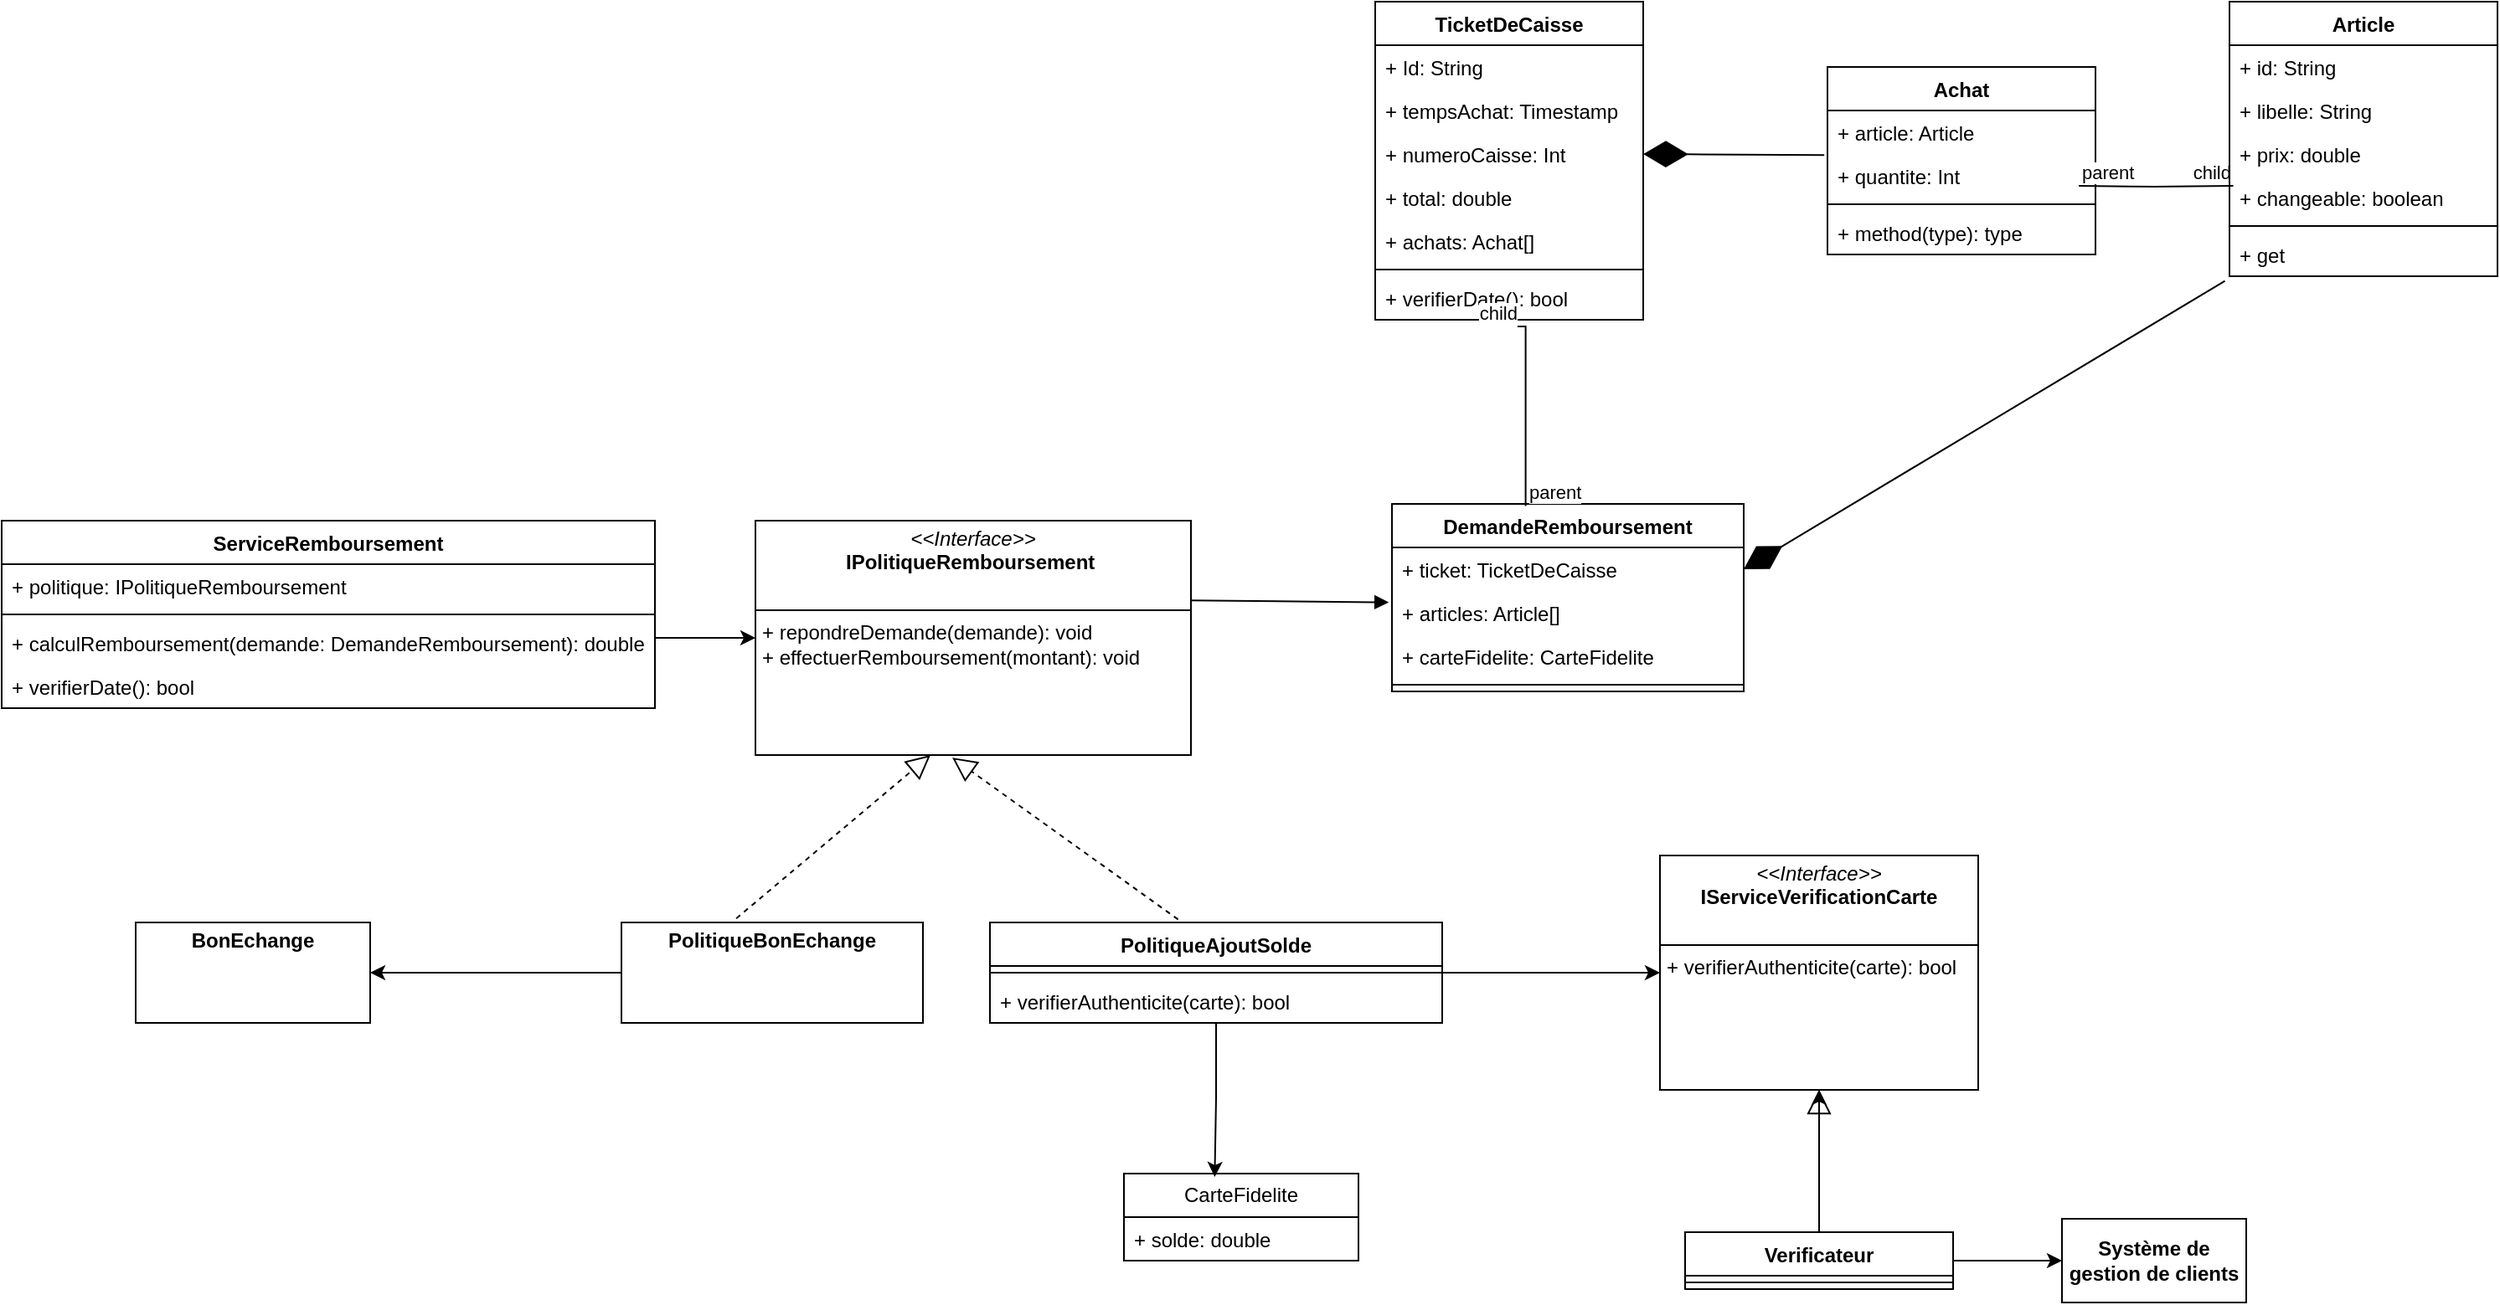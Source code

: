 <mxfile version="24.8.4">
  <diagram id="C5RBs43oDa-KdzZeNtuy" name="Page-1">
    <mxGraphModel dx="2069" dy="573" grid="1" gridSize="10" guides="1" tooltips="1" connect="1" arrows="1" fold="1" page="1" pageScale="1" pageWidth="827" pageHeight="1169" math="0" shadow="0">
      <root>
        <mxCell id="WIyWlLk6GJQsqaUBKTNV-0" />
        <mxCell id="WIyWlLk6GJQsqaUBKTNV-1" parent="WIyWlLk6GJQsqaUBKTNV-0" />
        <mxCell id="N_DM-_2H3vi7wFAcdaDs-0" value="TicketDeCaisse" style="swimlane;fontStyle=1;align=center;verticalAlign=top;childLayout=stackLayout;horizontal=1;startSize=26;horizontalStack=0;resizeParent=1;resizeParentMax=0;resizeLast=0;collapsible=1;marginBottom=0;whiteSpace=wrap;html=1;" vertex="1" parent="WIyWlLk6GJQsqaUBKTNV-1">
          <mxGeometry x="270" y="120" width="160" height="190" as="geometry" />
        </mxCell>
        <mxCell id="N_DM-_2H3vi7wFAcdaDs-1" value="+ Id: String" style="text;strokeColor=none;fillColor=none;align=left;verticalAlign=top;spacingLeft=4;spacingRight=4;overflow=hidden;rotatable=0;points=[[0,0.5],[1,0.5]];portConstraint=eastwest;whiteSpace=wrap;html=1;" vertex="1" parent="N_DM-_2H3vi7wFAcdaDs-0">
          <mxGeometry y="26" width="160" height="26" as="geometry" />
        </mxCell>
        <mxCell id="N_DM-_2H3vi7wFAcdaDs-4" value="+ tempsAchat: Timestamp" style="text;strokeColor=none;fillColor=none;align=left;verticalAlign=top;spacingLeft=4;spacingRight=4;overflow=hidden;rotatable=0;points=[[0,0.5],[1,0.5]];portConstraint=eastwest;whiteSpace=wrap;html=1;" vertex="1" parent="N_DM-_2H3vi7wFAcdaDs-0">
          <mxGeometry y="52" width="160" height="26" as="geometry" />
        </mxCell>
        <mxCell id="N_DM-_2H3vi7wFAcdaDs-5" value="+ numeroCaisse: Int" style="text;strokeColor=none;fillColor=none;align=left;verticalAlign=top;spacingLeft=4;spacingRight=4;overflow=hidden;rotatable=0;points=[[0,0.5],[1,0.5]];portConstraint=eastwest;whiteSpace=wrap;html=1;" vertex="1" parent="N_DM-_2H3vi7wFAcdaDs-0">
          <mxGeometry y="78" width="160" height="26" as="geometry" />
        </mxCell>
        <mxCell id="N_DM-_2H3vi7wFAcdaDs-6" value="+ total: double" style="text;strokeColor=none;fillColor=none;align=left;verticalAlign=top;spacingLeft=4;spacingRight=4;overflow=hidden;rotatable=0;points=[[0,0.5],[1,0.5]];portConstraint=eastwest;whiteSpace=wrap;html=1;" vertex="1" parent="N_DM-_2H3vi7wFAcdaDs-0">
          <mxGeometry y="104" width="160" height="26" as="geometry" />
        </mxCell>
        <mxCell id="N_DM-_2H3vi7wFAcdaDs-7" value="+ achats: Achat[]" style="text;strokeColor=none;fillColor=none;align=left;verticalAlign=top;spacingLeft=4;spacingRight=4;overflow=hidden;rotatable=0;points=[[0,0.5],[1,0.5]];portConstraint=eastwest;whiteSpace=wrap;html=1;" vertex="1" parent="N_DM-_2H3vi7wFAcdaDs-0">
          <mxGeometry y="130" width="160" height="26" as="geometry" />
        </mxCell>
        <mxCell id="N_DM-_2H3vi7wFAcdaDs-2" value="" style="line;strokeWidth=1;fillColor=none;align=left;verticalAlign=middle;spacingTop=-1;spacingLeft=3;spacingRight=3;rotatable=0;labelPosition=right;points=[];portConstraint=eastwest;strokeColor=inherit;" vertex="1" parent="N_DM-_2H3vi7wFAcdaDs-0">
          <mxGeometry y="156" width="160" height="8" as="geometry" />
        </mxCell>
        <mxCell id="N_DM-_2H3vi7wFAcdaDs-3" value="+ verifierDate(): bool" style="text;strokeColor=none;fillColor=none;align=left;verticalAlign=top;spacingLeft=4;spacingRight=4;overflow=hidden;rotatable=0;points=[[0,0.5],[1,0.5]];portConstraint=eastwest;whiteSpace=wrap;html=1;" vertex="1" parent="N_DM-_2H3vi7wFAcdaDs-0">
          <mxGeometry y="164" width="160" height="26" as="geometry" />
        </mxCell>
        <mxCell id="N_DM-_2H3vi7wFAcdaDs-8" value="Achat" style="swimlane;fontStyle=1;align=center;verticalAlign=top;childLayout=stackLayout;horizontal=1;startSize=26;horizontalStack=0;resizeParent=1;resizeParentMax=0;resizeLast=0;collapsible=1;marginBottom=0;whiteSpace=wrap;html=1;" vertex="1" parent="WIyWlLk6GJQsqaUBKTNV-1">
          <mxGeometry x="540" y="159" width="160" height="112" as="geometry" />
        </mxCell>
        <mxCell id="N_DM-_2H3vi7wFAcdaDs-9" value="+ article: Article" style="text;strokeColor=none;fillColor=none;align=left;verticalAlign=top;spacingLeft=4;spacingRight=4;overflow=hidden;rotatable=0;points=[[0,0.5],[1,0.5]];portConstraint=eastwest;whiteSpace=wrap;html=1;" vertex="1" parent="N_DM-_2H3vi7wFAcdaDs-8">
          <mxGeometry y="26" width="160" height="26" as="geometry" />
        </mxCell>
        <mxCell id="N_DM-_2H3vi7wFAcdaDs-12" value="+ quantite: Int" style="text;strokeColor=none;fillColor=none;align=left;verticalAlign=top;spacingLeft=4;spacingRight=4;overflow=hidden;rotatable=0;points=[[0,0.5],[1,0.5]];portConstraint=eastwest;whiteSpace=wrap;html=1;" vertex="1" parent="N_DM-_2H3vi7wFAcdaDs-8">
          <mxGeometry y="52" width="160" height="26" as="geometry" />
        </mxCell>
        <mxCell id="N_DM-_2H3vi7wFAcdaDs-76" value="" style="endArrow=none;html=1;edgeStyle=orthogonalEdgeStyle;rounded=0;entryX=0.014;entryY=0.231;entryDx=0;entryDy=0;entryPerimeter=0;" edge="1" parent="N_DM-_2H3vi7wFAcdaDs-8" target="N_DM-_2H3vi7wFAcdaDs-22">
          <mxGeometry relative="1" as="geometry">
            <mxPoint x="150" y="71" as="sourcePoint" />
            <mxPoint x="310" y="71" as="targetPoint" />
          </mxGeometry>
        </mxCell>
        <mxCell id="N_DM-_2H3vi7wFAcdaDs-77" value="parent" style="edgeLabel;resizable=0;html=1;align=left;verticalAlign=bottom;" connectable="0" vertex="1" parent="N_DM-_2H3vi7wFAcdaDs-76">
          <mxGeometry x="-1" relative="1" as="geometry" />
        </mxCell>
        <mxCell id="N_DM-_2H3vi7wFAcdaDs-78" value="child" style="edgeLabel;resizable=0;html=1;align=right;verticalAlign=bottom;" connectable="0" vertex="1" parent="N_DM-_2H3vi7wFAcdaDs-76">
          <mxGeometry x="1" relative="1" as="geometry" />
        </mxCell>
        <mxCell id="N_DM-_2H3vi7wFAcdaDs-10" value="" style="line;strokeWidth=1;fillColor=none;align=left;verticalAlign=middle;spacingTop=-1;spacingLeft=3;spacingRight=3;rotatable=0;labelPosition=right;points=[];portConstraint=eastwest;strokeColor=inherit;" vertex="1" parent="N_DM-_2H3vi7wFAcdaDs-8">
          <mxGeometry y="78" width="160" height="8" as="geometry" />
        </mxCell>
        <mxCell id="N_DM-_2H3vi7wFAcdaDs-11" value="+ method(type): type" style="text;strokeColor=none;fillColor=none;align=left;verticalAlign=top;spacingLeft=4;spacingRight=4;overflow=hidden;rotatable=0;points=[[0,0.5],[1,0.5]];portConstraint=eastwest;whiteSpace=wrap;html=1;" vertex="1" parent="N_DM-_2H3vi7wFAcdaDs-8">
          <mxGeometry y="86" width="160" height="26" as="geometry" />
        </mxCell>
        <mxCell id="N_DM-_2H3vi7wFAcdaDs-13" value="Article" style="swimlane;fontStyle=1;align=center;verticalAlign=top;childLayout=stackLayout;horizontal=1;startSize=26;horizontalStack=0;resizeParent=1;resizeParentMax=0;resizeLast=0;collapsible=1;marginBottom=0;whiteSpace=wrap;html=1;" vertex="1" parent="WIyWlLk6GJQsqaUBKTNV-1">
          <mxGeometry x="780" y="120" width="160" height="164" as="geometry" />
        </mxCell>
        <mxCell id="N_DM-_2H3vi7wFAcdaDs-20" value="+ id: String" style="text;strokeColor=none;fillColor=none;align=left;verticalAlign=top;spacingLeft=4;spacingRight=4;overflow=hidden;rotatable=0;points=[[0,0.5],[1,0.5]];portConstraint=eastwest;whiteSpace=wrap;html=1;" vertex="1" parent="N_DM-_2H3vi7wFAcdaDs-13">
          <mxGeometry y="26" width="160" height="26" as="geometry" />
        </mxCell>
        <mxCell id="N_DM-_2H3vi7wFAcdaDs-21" value="+ libelle: String" style="text;strokeColor=none;fillColor=none;align=left;verticalAlign=top;spacingLeft=4;spacingRight=4;overflow=hidden;rotatable=0;points=[[0,0.5],[1,0.5]];portConstraint=eastwest;whiteSpace=wrap;html=1;" vertex="1" parent="N_DM-_2H3vi7wFAcdaDs-13">
          <mxGeometry y="52" width="160" height="26" as="geometry" />
        </mxCell>
        <mxCell id="N_DM-_2H3vi7wFAcdaDs-14" value="+ prix: double" style="text;strokeColor=none;fillColor=none;align=left;verticalAlign=top;spacingLeft=4;spacingRight=4;overflow=hidden;rotatable=0;points=[[0,0.5],[1,0.5]];portConstraint=eastwest;whiteSpace=wrap;html=1;" vertex="1" parent="N_DM-_2H3vi7wFAcdaDs-13">
          <mxGeometry y="78" width="160" height="26" as="geometry" />
        </mxCell>
        <mxCell id="N_DM-_2H3vi7wFAcdaDs-22" value="+ changeable: boolean" style="text;strokeColor=none;fillColor=none;align=left;verticalAlign=top;spacingLeft=4;spacingRight=4;overflow=hidden;rotatable=0;points=[[0,0.5],[1,0.5]];portConstraint=eastwest;whiteSpace=wrap;html=1;" vertex="1" parent="N_DM-_2H3vi7wFAcdaDs-13">
          <mxGeometry y="104" width="160" height="26" as="geometry" />
        </mxCell>
        <mxCell id="N_DM-_2H3vi7wFAcdaDs-15" value="" style="line;strokeWidth=1;fillColor=none;align=left;verticalAlign=middle;spacingTop=-1;spacingLeft=3;spacingRight=3;rotatable=0;labelPosition=right;points=[];portConstraint=eastwest;strokeColor=inherit;" vertex="1" parent="N_DM-_2H3vi7wFAcdaDs-13">
          <mxGeometry y="130" width="160" height="8" as="geometry" />
        </mxCell>
        <mxCell id="N_DM-_2H3vi7wFAcdaDs-16" value="+ get" style="text;strokeColor=none;fillColor=none;align=left;verticalAlign=top;spacingLeft=4;spacingRight=4;overflow=hidden;rotatable=0;points=[[0,0.5],[1,0.5]];portConstraint=eastwest;whiteSpace=wrap;html=1;" vertex="1" parent="N_DM-_2H3vi7wFAcdaDs-13">
          <mxGeometry y="138" width="160" height="26" as="geometry" />
        </mxCell>
        <mxCell id="N_DM-_2H3vi7wFAcdaDs-17" value="" style="endArrow=diamondThin;endFill=1;endSize=24;html=1;rounded=0;entryX=1;entryY=0.5;entryDx=0;entryDy=0;exitX=-0.012;exitY=0.023;exitDx=0;exitDy=0;exitPerimeter=0;" edge="1" parent="WIyWlLk6GJQsqaUBKTNV-1" source="N_DM-_2H3vi7wFAcdaDs-12" target="N_DM-_2H3vi7wFAcdaDs-5">
          <mxGeometry width="160" relative="1" as="geometry">
            <mxPoint x="330" y="300" as="sourcePoint" />
            <mxPoint x="490" y="300" as="targetPoint" />
          </mxGeometry>
        </mxCell>
        <mxCell id="N_DM-_2H3vi7wFAcdaDs-23" value="DemandeRemboursement" style="swimlane;fontStyle=1;align=center;verticalAlign=top;childLayout=stackLayout;horizontal=1;startSize=26;horizontalStack=0;resizeParent=1;resizeParentMax=0;resizeLast=0;collapsible=1;marginBottom=0;whiteSpace=wrap;html=1;" vertex="1" parent="WIyWlLk6GJQsqaUBKTNV-1">
          <mxGeometry x="280" y="420" width="210" height="112" as="geometry" />
        </mxCell>
        <mxCell id="N_DM-_2H3vi7wFAcdaDs-28" value="+ ticket: TicketDeCaisse" style="text;strokeColor=none;fillColor=none;align=left;verticalAlign=top;spacingLeft=4;spacingRight=4;overflow=hidden;rotatable=0;points=[[0,0.5],[1,0.5]];portConstraint=eastwest;whiteSpace=wrap;html=1;" vertex="1" parent="N_DM-_2H3vi7wFAcdaDs-23">
          <mxGeometry y="26" width="210" height="26" as="geometry" />
        </mxCell>
        <mxCell id="N_DM-_2H3vi7wFAcdaDs-26" value="+ articles: Article[]" style="text;strokeColor=none;fillColor=none;align=left;verticalAlign=top;spacingLeft=4;spacingRight=4;overflow=hidden;rotatable=0;points=[[0,0.5],[1,0.5]];portConstraint=eastwest;whiteSpace=wrap;html=1;" vertex="1" parent="N_DM-_2H3vi7wFAcdaDs-23">
          <mxGeometry y="52" width="210" height="26" as="geometry" />
        </mxCell>
        <mxCell id="N_DM-_2H3vi7wFAcdaDs-40" value="+ carteFidelite: CarteFidelite" style="text;strokeColor=none;fillColor=none;align=left;verticalAlign=top;spacingLeft=4;spacingRight=4;overflow=hidden;rotatable=0;points=[[0,0.5],[1,0.5]];portConstraint=eastwest;whiteSpace=wrap;html=1;" vertex="1" parent="N_DM-_2H3vi7wFAcdaDs-23">
          <mxGeometry y="78" width="210" height="26" as="geometry" />
        </mxCell>
        <mxCell id="N_DM-_2H3vi7wFAcdaDs-25" value="" style="line;strokeWidth=1;fillColor=none;align=left;verticalAlign=middle;spacingTop=-1;spacingLeft=3;spacingRight=3;rotatable=0;labelPosition=right;points=[];portConstraint=eastwest;strokeColor=inherit;" vertex="1" parent="N_DM-_2H3vi7wFAcdaDs-23">
          <mxGeometry y="104" width="210" height="8" as="geometry" />
        </mxCell>
        <mxCell id="N_DM-_2H3vi7wFAcdaDs-27" value="" style="endArrow=diamondThin;endFill=1;endSize=24;html=1;rounded=0;entryX=1;entryY=0.5;entryDx=0;entryDy=0;exitX=-0.017;exitY=1.108;exitDx=0;exitDy=0;exitPerimeter=0;" edge="1" parent="WIyWlLk6GJQsqaUBKTNV-1" source="N_DM-_2H3vi7wFAcdaDs-16">
          <mxGeometry width="160" relative="1" as="geometry">
            <mxPoint x="330" y="300" as="sourcePoint" />
            <mxPoint x="490" y="459" as="targetPoint" />
          </mxGeometry>
        </mxCell>
        <mxCell id="N_DM-_2H3vi7wFAcdaDs-30" value="ServiceRemboursement" style="swimlane;fontStyle=1;align=center;verticalAlign=top;childLayout=stackLayout;horizontal=1;startSize=26;horizontalStack=0;resizeParent=1;resizeParentMax=0;resizeLast=0;collapsible=1;marginBottom=0;whiteSpace=wrap;html=1;" vertex="1" parent="WIyWlLk6GJQsqaUBKTNV-1">
          <mxGeometry x="-550" y="430" width="390" height="112" as="geometry" />
        </mxCell>
        <mxCell id="N_DM-_2H3vi7wFAcdaDs-31" value="+ politique: IPolitiqueRemboursement" style="text;strokeColor=none;fillColor=none;align=left;verticalAlign=top;spacingLeft=4;spacingRight=4;overflow=hidden;rotatable=0;points=[[0,0.5],[1,0.5]];portConstraint=eastwest;whiteSpace=wrap;html=1;" vertex="1" parent="N_DM-_2H3vi7wFAcdaDs-30">
          <mxGeometry y="26" width="390" height="26" as="geometry" />
        </mxCell>
        <mxCell id="N_DM-_2H3vi7wFAcdaDs-32" value="" style="line;strokeWidth=1;fillColor=none;align=left;verticalAlign=middle;spacingTop=-1;spacingLeft=3;spacingRight=3;rotatable=0;labelPosition=right;points=[];portConstraint=eastwest;strokeColor=inherit;" vertex="1" parent="N_DM-_2H3vi7wFAcdaDs-30">
          <mxGeometry y="52" width="390" height="8" as="geometry" />
        </mxCell>
        <mxCell id="N_DM-_2H3vi7wFAcdaDs-34" value="+ calculRemboursement(demande: DemandeRemboursement): double" style="text;strokeColor=none;fillColor=none;align=left;verticalAlign=top;spacingLeft=4;spacingRight=4;overflow=hidden;rotatable=0;points=[[0,0.5],[1,0.5]];portConstraint=eastwest;whiteSpace=wrap;html=1;" vertex="1" parent="N_DM-_2H3vi7wFAcdaDs-30">
          <mxGeometry y="60" width="390" height="26" as="geometry" />
        </mxCell>
        <mxCell id="N_DM-_2H3vi7wFAcdaDs-33" value="+ verifierDate(): bool" style="text;strokeColor=none;fillColor=none;align=left;verticalAlign=top;spacingLeft=4;spacingRight=4;overflow=hidden;rotatable=0;points=[[0,0.5],[1,0.5]];portConstraint=eastwest;whiteSpace=wrap;html=1;" vertex="1" parent="N_DM-_2H3vi7wFAcdaDs-30">
          <mxGeometry y="86" width="390" height="26" as="geometry" />
        </mxCell>
        <mxCell id="N_DM-_2H3vi7wFAcdaDs-35" value="" style="html=1;verticalAlign=bottom;endArrow=block;curved=0;rounded=0;entryX=-0.009;entryY=0.262;entryDx=0;entryDy=0;entryPerimeter=0;exitX=0.995;exitY=0.34;exitDx=0;exitDy=0;exitPerimeter=0;" edge="1" parent="WIyWlLk6GJQsqaUBKTNV-1" source="N_DM-_2H3vi7wFAcdaDs-37" target="N_DM-_2H3vi7wFAcdaDs-26">
          <mxGeometry width="80" relative="1" as="geometry">
            <mxPoint x="160" y="480" as="sourcePoint" />
            <mxPoint x="240" y="480" as="targetPoint" />
          </mxGeometry>
        </mxCell>
        <mxCell id="N_DM-_2H3vi7wFAcdaDs-37" value="&lt;p style=&quot;margin:0px;margin-top:4px;text-align:center;&quot;&gt;&lt;i&gt;&amp;lt;&amp;lt;Interface&amp;gt;&amp;gt;&lt;/i&gt;&lt;br&gt;&lt;b&gt;IPolitiqueRemboursement&amp;nbsp;&lt;/b&gt;&lt;/p&gt;&lt;p style=&quot;margin:0px;margin-left:4px;&quot;&gt;&lt;br&gt;&lt;/p&gt;&lt;hr size=&quot;1&quot; style=&quot;border-style:solid;&quot;&gt;&lt;p style=&quot;margin:0px;margin-left:4px;&quot;&gt;+&amp;nbsp;&lt;span style=&quot;background-color: initial;&quot;&gt;repondreDemande(demande): void&lt;/span&gt;&lt;br&gt;&lt;/p&gt;&lt;p style=&quot;margin:0px;margin-left:4px;&quot;&gt;&lt;span style=&quot;background-color: initial;&quot;&gt;+ effectuerRemboursement(montant): void&lt;/span&gt;&lt;/p&gt;" style="verticalAlign=top;align=left;overflow=fill;html=1;whiteSpace=wrap;" vertex="1" parent="WIyWlLk6GJQsqaUBKTNV-1">
          <mxGeometry x="-100" y="430" width="260" height="140" as="geometry" />
        </mxCell>
        <mxCell id="N_DM-_2H3vi7wFAcdaDs-38" style="edgeStyle=orthogonalEdgeStyle;rounded=0;orthogonalLoop=1;jettySize=auto;html=1;exitX=1;exitY=0.5;exitDx=0;exitDy=0;entryX=0;entryY=0.5;entryDx=0;entryDy=0;" edge="1" parent="WIyWlLk6GJQsqaUBKTNV-1" source="N_DM-_2H3vi7wFAcdaDs-34" target="N_DM-_2H3vi7wFAcdaDs-37">
          <mxGeometry relative="1" as="geometry">
            <Array as="points">
              <mxPoint x="-160" y="503" />
              <mxPoint x="-160" y="500" />
            </Array>
          </mxGeometry>
        </mxCell>
        <mxCell id="N_DM-_2H3vi7wFAcdaDs-47" style="edgeStyle=orthogonalEdgeStyle;rounded=0;orthogonalLoop=1;jettySize=auto;html=1;exitX=0;exitY=0.5;exitDx=0;exitDy=0;entryX=1;entryY=0.5;entryDx=0;entryDy=0;" edge="1" parent="WIyWlLk6GJQsqaUBKTNV-1" source="N_DM-_2H3vi7wFAcdaDs-41" target="N_DM-_2H3vi7wFAcdaDs-46">
          <mxGeometry relative="1" as="geometry" />
        </mxCell>
        <mxCell id="N_DM-_2H3vi7wFAcdaDs-41" value="&lt;p style=&quot;margin:0px;margin-top:4px;text-align:center;&quot;&gt;&lt;b&gt;PolitiqueBonEchange&lt;/b&gt;&lt;/p&gt;" style="verticalAlign=top;align=left;overflow=fill;html=1;whiteSpace=wrap;" vertex="1" parent="WIyWlLk6GJQsqaUBKTNV-1">
          <mxGeometry x="-180" y="670" width="180" height="60" as="geometry" />
        </mxCell>
        <mxCell id="N_DM-_2H3vi7wFAcdaDs-46" value="&lt;p style=&quot;margin:0px;margin-top:4px;text-align:center;&quot;&gt;&lt;b&gt;BonEchange&lt;/b&gt;&lt;/p&gt;" style="verticalAlign=top;align=left;overflow=fill;html=1;whiteSpace=wrap;" vertex="1" parent="WIyWlLk6GJQsqaUBKTNV-1">
          <mxGeometry x="-470" y="670" width="140" height="60" as="geometry" />
        </mxCell>
        <mxCell id="N_DM-_2H3vi7wFAcdaDs-48" value="" style="endArrow=block;dashed=1;endFill=0;endSize=12;html=1;rounded=0;entryX=0.402;entryY=1;entryDx=0;entryDy=0;entryPerimeter=0;exitX=0.381;exitY=-0.04;exitDx=0;exitDy=0;exitPerimeter=0;" edge="1" parent="WIyWlLk6GJQsqaUBKTNV-1" source="N_DM-_2H3vi7wFAcdaDs-41" target="N_DM-_2H3vi7wFAcdaDs-37">
          <mxGeometry width="160" relative="1" as="geometry">
            <mxPoint x="-150" y="630" as="sourcePoint" />
            <mxPoint x="10" y="630" as="targetPoint" />
          </mxGeometry>
        </mxCell>
        <mxCell id="N_DM-_2H3vi7wFAcdaDs-49" value="" style="endArrow=block;dashed=1;endFill=0;endSize=12;html=1;rounded=0;entryX=0.452;entryY=1.011;entryDx=0;entryDy=0;entryPerimeter=0;exitX=0.434;exitY=0.028;exitDx=0;exitDy=0;exitPerimeter=0;" edge="1" parent="WIyWlLk6GJQsqaUBKTNV-1" source="N_DM-_2H3vi7wFAcdaDs-50" target="N_DM-_2H3vi7wFAcdaDs-37">
          <mxGeometry width="160" relative="1" as="geometry">
            <mxPoint x="115.88" y="669.22" as="sourcePoint" />
            <mxPoint x="15" y="580" as="targetPoint" />
          </mxGeometry>
        </mxCell>
        <mxCell id="N_DM-_2H3vi7wFAcdaDs-61" style="edgeStyle=orthogonalEdgeStyle;rounded=0;orthogonalLoop=1;jettySize=auto;html=1;entryX=0;entryY=0.5;entryDx=0;entryDy=0;" edge="1" parent="WIyWlLk6GJQsqaUBKTNV-1" source="N_DM-_2H3vi7wFAcdaDs-50" target="N_DM-_2H3vi7wFAcdaDs-63">
          <mxGeometry relative="1" as="geometry">
            <mxPoint x="430" y="700" as="targetPoint" />
          </mxGeometry>
        </mxCell>
        <mxCell id="N_DM-_2H3vi7wFAcdaDs-50" value="PolitiqueAjoutSolde" style="swimlane;fontStyle=1;align=center;verticalAlign=top;childLayout=stackLayout;horizontal=1;startSize=26;horizontalStack=0;resizeParent=1;resizeParentMax=0;resizeLast=0;collapsible=1;marginBottom=0;whiteSpace=wrap;html=1;" vertex="1" parent="WIyWlLk6GJQsqaUBKTNV-1">
          <mxGeometry x="40" y="670" width="270" height="60" as="geometry" />
        </mxCell>
        <mxCell id="N_DM-_2H3vi7wFAcdaDs-52" value="" style="line;strokeWidth=1;fillColor=none;align=left;verticalAlign=middle;spacingTop=-1;spacingLeft=3;spacingRight=3;rotatable=0;labelPosition=right;points=[];portConstraint=eastwest;strokeColor=inherit;" vertex="1" parent="N_DM-_2H3vi7wFAcdaDs-50">
          <mxGeometry y="26" width="270" height="8" as="geometry" />
        </mxCell>
        <mxCell id="N_DM-_2H3vi7wFAcdaDs-53" value="+ verifierAuthenticite(carte): bool" style="text;strokeColor=none;fillColor=none;align=left;verticalAlign=top;spacingLeft=4;spacingRight=4;overflow=hidden;rotatable=0;points=[[0,0.5],[1,0.5]];portConstraint=eastwest;whiteSpace=wrap;html=1;" vertex="1" parent="N_DM-_2H3vi7wFAcdaDs-50">
          <mxGeometry y="34" width="270" height="26" as="geometry" />
        </mxCell>
        <mxCell id="N_DM-_2H3vi7wFAcdaDs-55" value="CarteFidelite" style="swimlane;fontStyle=0;childLayout=stackLayout;horizontal=1;startSize=26;fillColor=none;horizontalStack=0;resizeParent=1;resizeParentMax=0;resizeLast=0;collapsible=1;marginBottom=0;whiteSpace=wrap;html=1;" vertex="1" parent="WIyWlLk6GJQsqaUBKTNV-1">
          <mxGeometry x="120" y="820" width="140" height="52" as="geometry" />
        </mxCell>
        <mxCell id="N_DM-_2H3vi7wFAcdaDs-56" value="+ solde: double" style="text;strokeColor=none;fillColor=none;align=left;verticalAlign=top;spacingLeft=4;spacingRight=4;overflow=hidden;rotatable=0;points=[[0,0.5],[1,0.5]];portConstraint=eastwest;whiteSpace=wrap;html=1;" vertex="1" parent="N_DM-_2H3vi7wFAcdaDs-55">
          <mxGeometry y="26" width="140" height="26" as="geometry" />
        </mxCell>
        <mxCell id="N_DM-_2H3vi7wFAcdaDs-60" style="edgeStyle=orthogonalEdgeStyle;rounded=0;orthogonalLoop=1;jettySize=auto;html=1;entryX=0.387;entryY=0.038;entryDx=0;entryDy=0;entryPerimeter=0;" edge="1" parent="WIyWlLk6GJQsqaUBKTNV-1" source="N_DM-_2H3vi7wFAcdaDs-50" target="N_DM-_2H3vi7wFAcdaDs-55">
          <mxGeometry relative="1" as="geometry" />
        </mxCell>
        <mxCell id="N_DM-_2H3vi7wFAcdaDs-63" value="&lt;p style=&quot;margin:0px;margin-top:4px;text-align:center;&quot;&gt;&lt;i&gt;&amp;lt;&amp;lt;Interface&amp;gt;&amp;gt;&lt;/i&gt;&lt;br&gt;&lt;b&gt;IServiceVerificationCarte&lt;/b&gt;&lt;/p&gt;&lt;br&gt;&lt;hr size=&quot;1&quot; style=&quot;border-style:solid;&quot;&gt;&lt;p style=&quot;margin:0px;margin-left:4px;&quot;&gt;+ verifierAuthenticite(carte): bool&amp;nbsp;&lt;br&gt;&lt;/p&gt;" style="verticalAlign=top;align=left;overflow=fill;html=1;whiteSpace=wrap;" vertex="1" parent="WIyWlLk6GJQsqaUBKTNV-1">
          <mxGeometry x="440" y="630" width="190" height="140" as="geometry" />
        </mxCell>
        <mxCell id="N_DM-_2H3vi7wFAcdaDs-64" value="&lt;b&gt;Système de gestion de clients&lt;/b&gt;" style="html=1;whiteSpace=wrap;" vertex="1" parent="WIyWlLk6GJQsqaUBKTNV-1">
          <mxGeometry x="680" y="847" width="110" height="50" as="geometry" />
        </mxCell>
        <mxCell id="N_DM-_2H3vi7wFAcdaDs-70" value="" style="edgeStyle=orthogonalEdgeStyle;rounded=0;orthogonalLoop=1;jettySize=auto;html=1;" edge="1" parent="WIyWlLk6GJQsqaUBKTNV-1" source="N_DM-_2H3vi7wFAcdaDs-65" target="N_DM-_2H3vi7wFAcdaDs-63">
          <mxGeometry relative="1" as="geometry" />
        </mxCell>
        <mxCell id="N_DM-_2H3vi7wFAcdaDs-71" style="edgeStyle=orthogonalEdgeStyle;rounded=0;orthogonalLoop=1;jettySize=auto;html=1;" edge="1" parent="WIyWlLk6GJQsqaUBKTNV-1" source="N_DM-_2H3vi7wFAcdaDs-65">
          <mxGeometry relative="1" as="geometry">
            <mxPoint x="680" y="872" as="targetPoint" />
          </mxGeometry>
        </mxCell>
        <mxCell id="N_DM-_2H3vi7wFAcdaDs-65" value="Verificateur" style="swimlane;fontStyle=1;align=center;verticalAlign=top;childLayout=stackLayout;horizontal=1;startSize=26;horizontalStack=0;resizeParent=1;resizeParentMax=0;resizeLast=0;collapsible=1;marginBottom=0;whiteSpace=wrap;html=1;" vertex="1" parent="WIyWlLk6GJQsqaUBKTNV-1">
          <mxGeometry x="455" y="855" width="160" height="34" as="geometry" />
        </mxCell>
        <mxCell id="N_DM-_2H3vi7wFAcdaDs-67" value="" style="line;strokeWidth=1;fillColor=none;align=left;verticalAlign=middle;spacingTop=-1;spacingLeft=3;spacingRight=3;rotatable=0;labelPosition=right;points=[];portConstraint=eastwest;strokeColor=inherit;" vertex="1" parent="N_DM-_2H3vi7wFAcdaDs-65">
          <mxGeometry y="26" width="160" height="8" as="geometry" />
        </mxCell>
        <mxCell id="N_DM-_2H3vi7wFAcdaDs-69" value="" style="endArrow=block;dashed=1;endFill=0;endSize=12;html=1;rounded=0;entryX=0.5;entryY=1;entryDx=0;entryDy=0;exitX=0.5;exitY=0;exitDx=0;exitDy=0;" edge="1" parent="WIyWlLk6GJQsqaUBKTNV-1" source="N_DM-_2H3vi7wFAcdaDs-65" target="N_DM-_2H3vi7wFAcdaDs-63">
          <mxGeometry width="160" relative="1" as="geometry">
            <mxPoint x="535" y="900" as="sourcePoint" />
            <mxPoint x="510" y="810" as="targetPoint" />
          </mxGeometry>
        </mxCell>
        <mxCell id="N_DM-_2H3vi7wFAcdaDs-73" value="" style="endArrow=none;html=1;edgeStyle=orthogonalEdgeStyle;rounded=0;exitX=0.38;exitY=0.011;exitDx=0;exitDy=0;exitPerimeter=0;entryX=0.531;entryY=1.154;entryDx=0;entryDy=0;entryPerimeter=0;" edge="1" parent="WIyWlLk6GJQsqaUBKTNV-1" source="N_DM-_2H3vi7wFAcdaDs-23" target="N_DM-_2H3vi7wFAcdaDs-3">
          <mxGeometry relative="1" as="geometry">
            <mxPoint x="230" y="370" as="sourcePoint" />
            <mxPoint x="390" y="370" as="targetPoint" />
            <Array as="points">
              <mxPoint x="360" y="314" />
            </Array>
          </mxGeometry>
        </mxCell>
        <mxCell id="N_DM-_2H3vi7wFAcdaDs-74" value="parent" style="edgeLabel;resizable=0;html=1;align=left;verticalAlign=bottom;" connectable="0" vertex="1" parent="N_DM-_2H3vi7wFAcdaDs-73">
          <mxGeometry x="-1" relative="1" as="geometry" />
        </mxCell>
        <mxCell id="N_DM-_2H3vi7wFAcdaDs-75" value="child" style="edgeLabel;resizable=0;html=1;align=right;verticalAlign=bottom;" connectable="0" vertex="1" parent="N_DM-_2H3vi7wFAcdaDs-73">
          <mxGeometry x="1" relative="1" as="geometry" />
        </mxCell>
      </root>
    </mxGraphModel>
  </diagram>
</mxfile>
